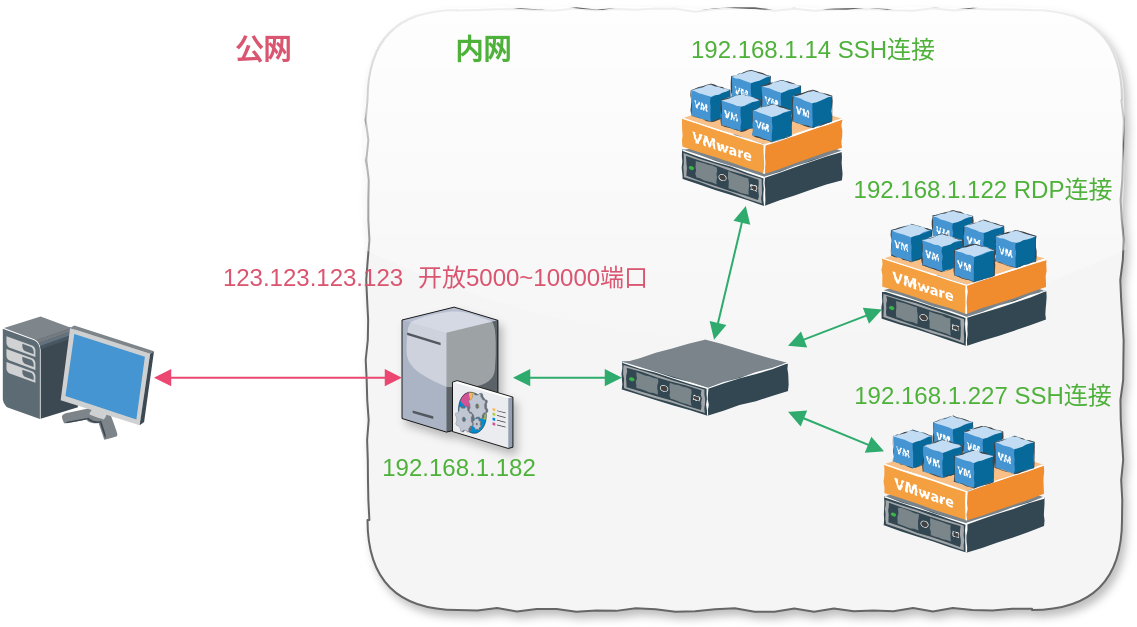 <mxfile version="12.6.5" type="device"><diagram id="aAEfqS2sq5v0j8vHI_K6" name="Page-1"><mxGraphModel dx="749" dy="666" grid="1" gridSize="10" guides="1" tooltips="1" connect="1" arrows="1" fold="1" page="1" pageScale="1" pageWidth="827" pageHeight="1169" math="0" shadow="0"><root><mxCell id="0"/><mxCell id="1" parent="0"/><mxCell id="v7dRGCv-wE1mmLC6ORjH-11" value="" style="fillColor=#f5f5f5;strokeColor=#666666;rounded=1;glass=1;shadow=1;comic=1;fontColor=#333333;" vertex="1" parent="1"><mxGeometry x="302.75" y="370" width="377.25" height="300" as="geometry"/></mxCell><mxCell id="v7dRGCv-wE1mmLC6ORjH-1" value="" style="shadow=0;dashed=0;html=1;labelPosition=center;verticalLabelPosition=bottom;verticalAlign=top;align=center;outlineConnect=0;shape=mxgraph.veeam.3d.workstation;" vertex="1" parent="1"><mxGeometry x="120" y="522.85" width="76" height="62" as="geometry"/></mxCell><mxCell id="v7dRGCv-wE1mmLC6ORjH-3" value="" style="verticalLabelPosition=bottom;aspect=fixed;html=1;verticalAlign=top;strokeColor=none;align=center;outlineConnect=0;shape=mxgraph.citrix.command_center;shadow=1;" vertex="1" parent="1"><mxGeometry x="320" y="518.57" width="55.5" height="70.57" as="geometry"/></mxCell><mxCell id="v7dRGCv-wE1mmLC6ORjH-12" value="内网" style="text;html=1;align=center;verticalAlign=middle;resizable=0;points=[];autosize=1;fontStyle=1;fontSize=14;fontColor=#4EB13A;" vertex="1" parent="1"><mxGeometry x="340" y="380" width="40" height="20" as="geometry"/></mxCell><mxCell id="v7dRGCv-wE1mmLC6ORjH-13" value="" style="endArrow=block;html=1;startArrow=block;startFill=1;endFill=1;strokeColor=#EB4770;fontSize=14;fontColor=#D95570;" edge="1" parent="1" source="v7dRGCv-wE1mmLC6ORjH-1" target="v7dRGCv-wE1mmLC6ORjH-3"><mxGeometry width="100" height="100" relative="1" as="geometry"><mxPoint x="180" y="557" as="sourcePoint"/><mxPoint x="260" y="620" as="targetPoint"/></mxGeometry></mxCell><mxCell id="v7dRGCv-wE1mmLC6ORjH-14" value="" style="shadow=0;dashed=0;html=1;labelPosition=center;verticalLabelPosition=bottom;verticalAlign=top;align=center;outlineConnect=0;shape=mxgraph.veeam.3d.vmware_host;rounded=1;glass=1;comic=1;fillColor=#D95570;fontSize=14;fontColor=#D95570;" vertex="1" parent="1"><mxGeometry x="460" y="400" width="80" height="68" as="geometry"/></mxCell><mxCell id="v7dRGCv-wE1mmLC6ORjH-15" value="" style="shadow=0;dashed=0;html=1;labelPosition=center;verticalLabelPosition=bottom;verticalAlign=top;align=center;outlineConnect=0;shape=mxgraph.veeam.3d.switch;rounded=1;glass=1;comic=1;fillColor=#D95570;fontSize=14;fontColor=#D95570;" vertex="1" parent="1"><mxGeometry x="430" y="534.85" width="83" height="38" as="geometry"/></mxCell><mxCell id="v7dRGCv-wE1mmLC6ORjH-16" value="" style="shadow=0;dashed=0;html=1;labelPosition=center;verticalLabelPosition=bottom;verticalAlign=top;align=center;outlineConnect=0;shape=mxgraph.veeam.3d.vmware_host;rounded=1;glass=1;comic=1;fillColor=#D95570;fontSize=14;fontColor=#D95570;" vertex="1" parent="1"><mxGeometry x="560" y="470" width="82" height="68" as="geometry"/></mxCell><mxCell id="v7dRGCv-wE1mmLC6ORjH-17" value="" style="shadow=0;dashed=0;html=1;labelPosition=center;verticalLabelPosition=bottom;verticalAlign=top;align=center;outlineConnect=0;shape=mxgraph.veeam.3d.vmware_host;rounded=1;glass=1;comic=1;fillColor=#D95570;fontSize=14;fontColor=#D95570;" vertex="1" parent="1"><mxGeometry x="561" y="572.85" width="80" height="68.57" as="geometry"/></mxCell><mxCell id="v7dRGCv-wE1mmLC6ORjH-19" value="" style="endArrow=block;html=1;startArrow=block;startFill=1;endFill=1;strokeColor=#2EAB6D;fontSize=14;fontColor=#D95570;" edge="1" parent="1" source="v7dRGCv-wE1mmLC6ORjH-3" target="v7dRGCv-wE1mmLC6ORjH-15"><mxGeometry width="100" height="100" relative="1" as="geometry"><mxPoint x="450" y="682.42" as="sourcePoint"/><mxPoint x="590" y="432.42" as="targetPoint"/></mxGeometry></mxCell><mxCell id="v7dRGCv-wE1mmLC6ORjH-20" value="" style="endArrow=block;html=1;startArrow=block;startFill=1;endFill=1;strokeColor=#2EAB6D;fontSize=14;fontColor=#D95570;" edge="1" parent="1" source="v7dRGCv-wE1mmLC6ORjH-14" target="v7dRGCv-wE1mmLC6ORjH-15"><mxGeometry width="100" height="100" relative="1" as="geometry"><mxPoint x="385.5" y="563.854" as="sourcePoint"/><mxPoint x="440" y="563.852" as="targetPoint"/></mxGeometry></mxCell><mxCell id="v7dRGCv-wE1mmLC6ORjH-21" value="" style="endArrow=block;html=1;startArrow=block;startFill=1;endFill=1;strokeColor=#2EAB6D;fontSize=14;fontColor=#D95570;" edge="1" parent="1" source="v7dRGCv-wE1mmLC6ORjH-16" target="v7dRGCv-wE1mmLC6ORjH-15"><mxGeometry width="100" height="100" relative="1" as="geometry"><mxPoint x="501.915" y="478" as="sourcePoint"/><mxPoint x="486.018" y="544.85" as="targetPoint"/></mxGeometry></mxCell><mxCell id="v7dRGCv-wE1mmLC6ORjH-22" value="" style="endArrow=block;html=1;startArrow=block;startFill=1;endFill=1;strokeColor=#2EAB6D;fontSize=14;fontColor=#D95570;" edge="1" parent="1" source="v7dRGCv-wE1mmLC6ORjH-17" target="v7dRGCv-wE1mmLC6ORjH-15"><mxGeometry width="100" height="100" relative="1" as="geometry"><mxPoint x="570" y="529.783" as="sourcePoint"/><mxPoint x="523" y="547.875" as="targetPoint"/></mxGeometry></mxCell><mxCell id="v7dRGCv-wE1mmLC6ORjH-24" value="&lt;b&gt;公网&lt;/b&gt;" style="text;html=1;align=center;verticalAlign=middle;resizable=0;points=[];autosize=1;fontSize=14;fontColor=#D95570;" vertex="1" parent="1"><mxGeometry x="230" y="380" width="40" height="20" as="geometry"/></mxCell><mxCell id="v7dRGCv-wE1mmLC6ORjH-25" value="123.123.123.123" style="text;html=1;align=center;verticalAlign=middle;resizable=0;points=[];autosize=1;fontSize=12;fontColor=#D95570;" vertex="1" parent="1"><mxGeometry x="220" y="494" width="110" height="20" as="geometry"/></mxCell><mxCell id="v7dRGCv-wE1mmLC6ORjH-26" value="&lt;font color=&quot;#4eb13a&quot;&gt;192.168.1.182&lt;/font&gt;" style="text;html=1;align=center;verticalAlign=middle;resizable=0;points=[];autosize=1;fontSize=12;fontColor=#D95570;" vertex="1" parent="1"><mxGeometry x="302.75" y="589.14" width="90" height="20" as="geometry"/></mxCell><mxCell id="v7dRGCv-wE1mmLC6ORjH-27" value="192.168.1.14 SSH连接" style="text;html=1;align=center;verticalAlign=middle;resizable=0;points=[];autosize=1;fontSize=12;fontColor=#4EB13A;labelBackgroundColor=none;" vertex="1" parent="1"><mxGeometry x="455" y="380" width="140" height="20" as="geometry"/></mxCell><mxCell id="v7dRGCv-wE1mmLC6ORjH-28" value="192.168.1.122 RDP连接" style="text;html=1;align=center;verticalAlign=middle;resizable=0;points=[];autosize=1;fontSize=12;fontColor=#4EB13A;labelBackgroundColor=none;" vertex="1" parent="1"><mxGeometry x="540" y="450" width="140" height="20" as="geometry"/></mxCell><mxCell id="v7dRGCv-wE1mmLC6ORjH-29" value="192.168.1.227 SSH连接" style="text;html=1;align=center;verticalAlign=middle;resizable=0;points=[];autosize=1;fontSize=12;fontColor=#4EB13A;labelBackgroundColor=none;" vertex="1" parent="1"><mxGeometry x="540" y="552.85" width="140" height="20" as="geometry"/></mxCell><mxCell id="v7dRGCv-wE1mmLC6ORjH-32" value="开放5000~10000端口" style="text;html=1;align=center;verticalAlign=middle;resizable=0;points=[];autosize=1;fontSize=12;fontColor=#D95570;" vertex="1" parent="1"><mxGeometry x="320" y="494" width="130" height="20" as="geometry"/></mxCell></root></mxGraphModel></diagram></mxfile>